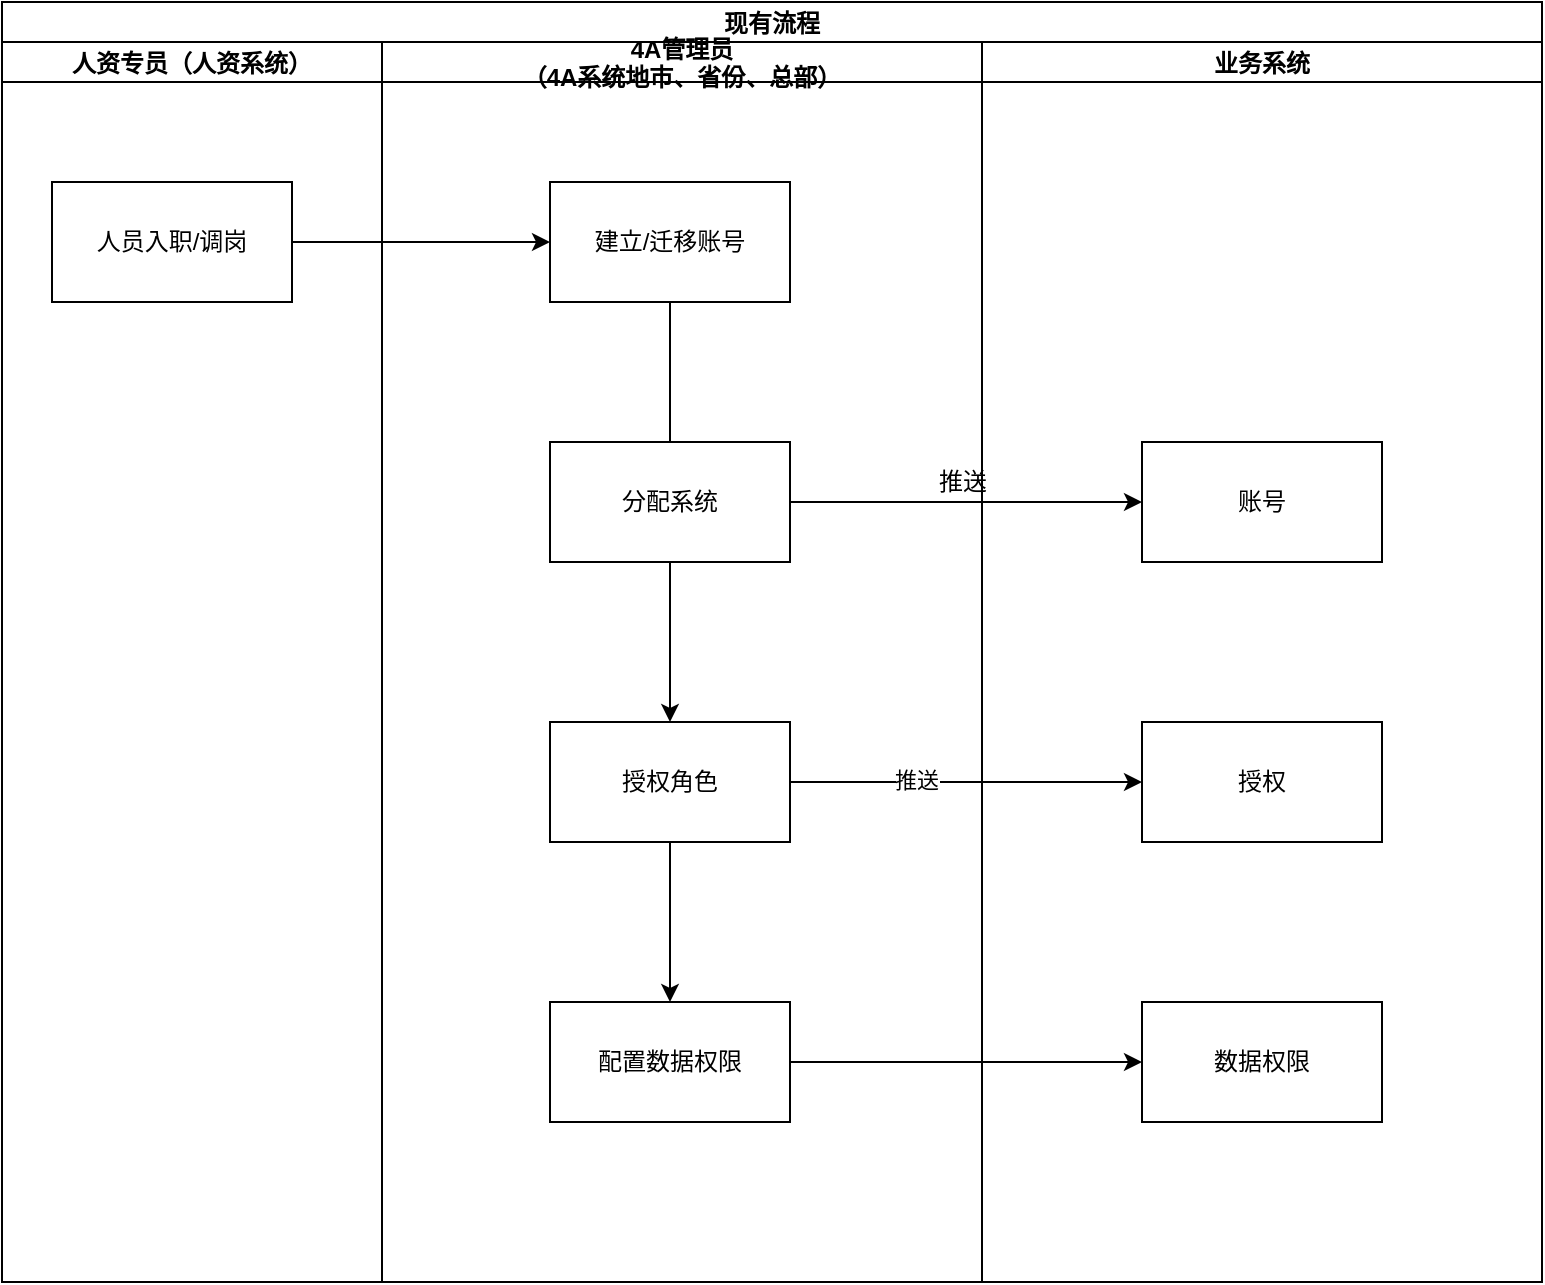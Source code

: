 <mxfile version="16.2.4" type="github" pages="3">
  <diagram id="C5RBs43oDa-KdzZeNtuy" name="原有授权模式">
    <mxGraphModel dx="1038" dy="611" grid="1" gridSize="10" guides="1" tooltips="1" connect="1" arrows="1" fold="1" page="1" pageScale="1" pageWidth="827" pageHeight="1169" math="0" shadow="0">
      <root>
        <mxCell id="WIyWlLk6GJQsqaUBKTNV-0" />
        <mxCell id="WIyWlLk6GJQsqaUBKTNV-1" parent="WIyWlLk6GJQsqaUBKTNV-0" />
        <mxCell id="MX3AXQXJf54BNF3SE1I3-0" value="现有流程" style="swimlane;childLayout=stackLayout;resizeParent=1;resizeParentMax=0;startSize=20;" vertex="1" parent="WIyWlLk6GJQsqaUBKTNV-1">
          <mxGeometry x="40" y="30" width="770" height="640" as="geometry" />
        </mxCell>
        <mxCell id="MX3AXQXJf54BNF3SE1I3-1" value="人资专员（人资系统）" style="swimlane;startSize=20;" vertex="1" parent="MX3AXQXJf54BNF3SE1I3-0">
          <mxGeometry y="20" width="190" height="620" as="geometry" />
        </mxCell>
        <mxCell id="MX3AXQXJf54BNF3SE1I3-5" value="人员入职/调岗" style="rounded=0;whiteSpace=wrap;html=1;" vertex="1" parent="MX3AXQXJf54BNF3SE1I3-1">
          <mxGeometry x="25" y="70" width="120" height="60" as="geometry" />
        </mxCell>
        <mxCell id="MX3AXQXJf54BNF3SE1I3-2" value="4A管理员&#xa;（4A系统地市、省份、总部）" style="swimlane;startSize=20;" vertex="1" parent="MX3AXQXJf54BNF3SE1I3-0">
          <mxGeometry x="190" y="20" width="300" height="620" as="geometry" />
        </mxCell>
        <mxCell id="MX3AXQXJf54BNF3SE1I3-12" value="推送" style="text;html=1;align=center;verticalAlign=middle;resizable=0;points=[];autosize=1;strokeColor=none;fillColor=none;" vertex="1" parent="MX3AXQXJf54BNF3SE1I3-2">
          <mxGeometry x="270" y="210" width="40" height="20" as="geometry" />
        </mxCell>
        <mxCell id="MX3AXQXJf54BNF3SE1I3-6" value="建立/迁移账号" style="whiteSpace=wrap;html=1;rounded=0;" vertex="1" parent="MX3AXQXJf54BNF3SE1I3-2">
          <mxGeometry x="84" y="70" width="120" height="60" as="geometry" />
        </mxCell>
        <mxCell id="MX3AXQXJf54BNF3SE1I3-8" value="授权角色" style="whiteSpace=wrap;html=1;rounded=0;" vertex="1" parent="MX3AXQXJf54BNF3SE1I3-2">
          <mxGeometry x="84" y="340" width="120" height="60" as="geometry" />
        </mxCell>
        <mxCell id="MX3AXQXJf54BNF3SE1I3-9" value="" style="edgeStyle=orthogonalEdgeStyle;rounded=0;orthogonalLoop=1;jettySize=auto;html=1;" edge="1" parent="MX3AXQXJf54BNF3SE1I3-2" source="MX3AXQXJf54BNF3SE1I3-6" target="MX3AXQXJf54BNF3SE1I3-8">
          <mxGeometry relative="1" as="geometry" />
        </mxCell>
        <mxCell id="FvDaORWqxjSWWVm6NtL--0" value="分配系统" style="rounded=0;whiteSpace=wrap;html=1;" vertex="1" parent="MX3AXQXJf54BNF3SE1I3-2">
          <mxGeometry x="84" y="200" width="120" height="60" as="geometry" />
        </mxCell>
        <mxCell id="MX3AXQXJf54BNF3SE1I3-4" value="业务系统" style="swimlane;startSize=20;" vertex="1" parent="MX3AXQXJf54BNF3SE1I3-0">
          <mxGeometry x="490" y="20" width="280" height="620" as="geometry" />
        </mxCell>
        <mxCell id="MX3AXQXJf54BNF3SE1I3-10" value="账号" style="whiteSpace=wrap;html=1;rounded=0;" vertex="1" parent="MX3AXQXJf54BNF3SE1I3-4">
          <mxGeometry x="80" y="200" width="120" height="60" as="geometry" />
        </mxCell>
        <mxCell id="MX3AXQXJf54BNF3SE1I3-13" value="授权" style="whiteSpace=wrap;html=1;rounded=0;" vertex="1" parent="MX3AXQXJf54BNF3SE1I3-4">
          <mxGeometry x="80" y="340" width="120" height="60" as="geometry" />
        </mxCell>
        <mxCell id="MX3AXQXJf54BNF3SE1I3-18" value="数据权限" style="whiteSpace=wrap;html=1;rounded=0;" vertex="1" parent="MX3AXQXJf54BNF3SE1I3-4">
          <mxGeometry x="80" y="480" width="120" height="60" as="geometry" />
        </mxCell>
        <mxCell id="MX3AXQXJf54BNF3SE1I3-7" value="" style="edgeStyle=orthogonalEdgeStyle;rounded=0;orthogonalLoop=1;jettySize=auto;html=1;" edge="1" parent="MX3AXQXJf54BNF3SE1I3-0" source="MX3AXQXJf54BNF3SE1I3-5" target="MX3AXQXJf54BNF3SE1I3-6">
          <mxGeometry relative="1" as="geometry" />
        </mxCell>
        <mxCell id="MX3AXQXJf54BNF3SE1I3-11" value="" style="edgeStyle=orthogonalEdgeStyle;rounded=0;orthogonalLoop=1;jettySize=auto;html=1;exitX=1;exitY=0.5;exitDx=0;exitDy=0;" edge="1" parent="MX3AXQXJf54BNF3SE1I3-0" source="FvDaORWqxjSWWVm6NtL--0" target="MX3AXQXJf54BNF3SE1I3-10">
          <mxGeometry relative="1" as="geometry" />
        </mxCell>
        <mxCell id="MX3AXQXJf54BNF3SE1I3-14" value="" style="edgeStyle=orthogonalEdgeStyle;rounded=0;orthogonalLoop=1;jettySize=auto;html=1;" edge="1" parent="MX3AXQXJf54BNF3SE1I3-0" source="MX3AXQXJf54BNF3SE1I3-8" target="MX3AXQXJf54BNF3SE1I3-13">
          <mxGeometry relative="1" as="geometry" />
        </mxCell>
        <mxCell id="MX3AXQXJf54BNF3SE1I3-15" value="推送" style="edgeLabel;html=1;align=center;verticalAlign=middle;resizable=0;points=[];" vertex="1" connectable="0" parent="MX3AXQXJf54BNF3SE1I3-14">
          <mxGeometry x="-0.286" y="1" relative="1" as="geometry">
            <mxPoint as="offset" />
          </mxGeometry>
        </mxCell>
        <mxCell id="MX3AXQXJf54BNF3SE1I3-19" value="" style="edgeStyle=orthogonalEdgeStyle;rounded=0;orthogonalLoop=1;jettySize=auto;html=1;" edge="1" parent="WIyWlLk6GJQsqaUBKTNV-1" source="MX3AXQXJf54BNF3SE1I3-16" target="MX3AXQXJf54BNF3SE1I3-18">
          <mxGeometry relative="1" as="geometry" />
        </mxCell>
        <mxCell id="MX3AXQXJf54BNF3SE1I3-16" value="配置数据权限" style="whiteSpace=wrap;html=1;rounded=0;" vertex="1" parent="WIyWlLk6GJQsqaUBKTNV-1">
          <mxGeometry x="314" y="530" width="120" height="60" as="geometry" />
        </mxCell>
        <mxCell id="MX3AXQXJf54BNF3SE1I3-17" value="" style="edgeStyle=orthogonalEdgeStyle;rounded=0;orthogonalLoop=1;jettySize=auto;html=1;" edge="1" parent="WIyWlLk6GJQsqaUBKTNV-1" source="MX3AXQXJf54BNF3SE1I3-8" target="MX3AXQXJf54BNF3SE1I3-16">
          <mxGeometry relative="1" as="geometry" />
        </mxCell>
      </root>
    </mxGraphModel>
  </diagram>
  <diagram id="lNg4HkQFBeymeus1TO-I" name="授权方案一">
    <mxGraphModel dx="1038" dy="576" grid="1" gridSize="10" guides="1" tooltips="1" connect="1" arrows="1" fold="1" page="1" pageScale="1" pageWidth="827" pageHeight="1169" math="0" shadow="0">
      <root>
        <mxCell id="8CQ-ia9fO0FRhSrcfYEi-0" />
        <mxCell id="8CQ-ia9fO0FRhSrcfYEi-1" parent="8CQ-ia9fO0FRhSrcfYEi-0" />
        <mxCell id="_9IWQN0s5ZDDrb8mUnR7-0" value="现有流程" style="swimlane;childLayout=stackLayout;resizeParent=1;resizeParentMax=0;startSize=20;" vertex="1" parent="8CQ-ia9fO0FRhSrcfYEi-1">
          <mxGeometry x="40" y="30" width="990" height="930" as="geometry" />
        </mxCell>
        <mxCell id="_9IWQN0s5ZDDrb8mUnR7-1" value="人资专员（人资系统）" style="swimlane;startSize=20;" vertex="1" parent="_9IWQN0s5ZDDrb8mUnR7-0">
          <mxGeometry y="20" width="190" height="910" as="geometry" />
        </mxCell>
        <mxCell id="_9IWQN0s5ZDDrb8mUnR7-2" value="人员入职/调岗" style="rounded=0;whiteSpace=wrap;html=1;" vertex="1" parent="_9IWQN0s5ZDDrb8mUnR7-1">
          <mxGeometry x="25" y="70" width="120" height="60" as="geometry" />
        </mxCell>
        <mxCell id="_9IWQN0s5ZDDrb8mUnR7-3" value="4A管理员&#xa;（4A系统地市、省份、总部）" style="swimlane;startSize=20;" vertex="1" parent="_9IWQN0s5ZDDrb8mUnR7-0">
          <mxGeometry x="190" y="20" width="260" height="910" as="geometry" />
        </mxCell>
        <mxCell id="_9IWQN0s5ZDDrb8mUnR7-5" value="建立/迁移账号" style="whiteSpace=wrap;html=1;rounded=0;" vertex="1" parent="_9IWQN0s5ZDDrb8mUnR7-3">
          <mxGeometry x="84" y="70" width="120" height="60" as="geometry" />
        </mxCell>
        <mxCell id="d7WdBxxj4ukOOS8cNhgk-6" style="edgeStyle=orthogonalEdgeStyle;rounded=0;orthogonalLoop=1;jettySize=auto;html=1;" edge="1" parent="_9IWQN0s5ZDDrb8mUnR7-3" source="_9IWQN0s5ZDDrb8mUnR7-6" target="d7WdBxxj4ukOOS8cNhgk-4">
          <mxGeometry relative="1" as="geometry" />
        </mxCell>
        <mxCell id="_9IWQN0s5ZDDrb8mUnR7-6" value="分配系统" style="whiteSpace=wrap;html=1;rounded=0;" vertex="1" parent="_9IWQN0s5ZDDrb8mUnR7-3">
          <mxGeometry x="84" y="210" width="120" height="60" as="geometry" />
        </mxCell>
        <mxCell id="_9IWQN0s5ZDDrb8mUnR7-7" value="" style="edgeStyle=orthogonalEdgeStyle;rounded=0;orthogonalLoop=1;jettySize=auto;html=1;" edge="1" parent="_9IWQN0s5ZDDrb8mUnR7-3" source="_9IWQN0s5ZDDrb8mUnR7-5" target="_9IWQN0s5ZDDrb8mUnR7-6">
          <mxGeometry relative="1" as="geometry" />
        </mxCell>
        <mxCell id="d7WdBxxj4ukOOS8cNhgk-4" value="数据权限分配" style="whiteSpace=wrap;html=1;rounded=0;" vertex="1" parent="_9IWQN0s5ZDDrb8mUnR7-3">
          <mxGeometry x="84" y="475" width="120" height="60" as="geometry" />
        </mxCell>
        <mxCell id="JeszqUXVnKesjVonsLeU-1" value="业务管理员" style="swimlane;startSize=20;" vertex="1" parent="_9IWQN0s5ZDDrb8mUnR7-0">
          <mxGeometry x="450" y="20" width="270" height="910" as="geometry" />
        </mxCell>
        <mxCell id="_9IWQN0s5ZDDrb8mUnR7-17" value="授权分配" style="whiteSpace=wrap;html=1;rounded=0;fillColor=#fff2cc;strokeColor=#d6b656;" vertex="1" parent="JeszqUXVnKesjVonsLeU-1">
          <mxGeometry x="70" y="350" width="120" height="60" as="geometry" />
        </mxCell>
        <mxCell id="_9IWQN0s5ZDDrb8mUnR7-8" value="业务系统" style="swimlane;startSize=20;" vertex="1" parent="_9IWQN0s5ZDDrb8mUnR7-0">
          <mxGeometry x="720" y="20" width="270" height="910" as="geometry" />
        </mxCell>
        <mxCell id="_9IWQN0s5ZDDrb8mUnR7-10" value="账号" style="whiteSpace=wrap;html=1;rounded=0;" vertex="1" parent="_9IWQN0s5ZDDrb8mUnR7-8">
          <mxGeometry x="80" y="210" width="120" height="60" as="geometry" />
        </mxCell>
        <mxCell id="d7WdBxxj4ukOOS8cNhgk-0" value="授权" style="whiteSpace=wrap;html=1;rounded=0;" vertex="1" parent="_9IWQN0s5ZDDrb8mUnR7-8">
          <mxGeometry x="80" y="350" width="120" height="60" as="geometry" />
        </mxCell>
        <mxCell id="d7WdBxxj4ukOOS8cNhgk-7" value="数据权限" style="whiteSpace=wrap;html=1;rounded=0;" vertex="1" parent="_9IWQN0s5ZDDrb8mUnR7-8">
          <mxGeometry x="80" y="475" width="120" height="60" as="geometry" />
        </mxCell>
        <mxCell id="_9IWQN0s5ZDDrb8mUnR7-12" value="" style="edgeStyle=orthogonalEdgeStyle;rounded=0;orthogonalLoop=1;jettySize=auto;html=1;" edge="1" parent="_9IWQN0s5ZDDrb8mUnR7-0" source="_9IWQN0s5ZDDrb8mUnR7-2" target="_9IWQN0s5ZDDrb8mUnR7-5">
          <mxGeometry relative="1" as="geometry" />
        </mxCell>
        <mxCell id="_9IWQN0s5ZDDrb8mUnR7-14" value="" style="edgeStyle=orthogonalEdgeStyle;rounded=0;orthogonalLoop=1;jettySize=auto;html=1;" edge="1" parent="_9IWQN0s5ZDDrb8mUnR7-0" source="_9IWQN0s5ZDDrb8mUnR7-6" target="_9IWQN0s5ZDDrb8mUnR7-10">
          <mxGeometry relative="1" as="geometry" />
        </mxCell>
        <mxCell id="_9IWQN0s5ZDDrb8mUnR7-15" value="推送" style="edgeLabel;html=1;align=center;verticalAlign=middle;resizable=0;points=[];" vertex="1" connectable="0" parent="_9IWQN0s5ZDDrb8mUnR7-14">
          <mxGeometry x="-0.286" y="1" relative="1" as="geometry">
            <mxPoint as="offset" />
          </mxGeometry>
        </mxCell>
        <mxCell id="_9IWQN0s5ZDDrb8mUnR7-18" value="" style="edgeStyle=orthogonalEdgeStyle;rounded=0;orthogonalLoop=1;jettySize=auto;html=1;" edge="1" parent="_9IWQN0s5ZDDrb8mUnR7-0" source="_9IWQN0s5ZDDrb8mUnR7-6" target="_9IWQN0s5ZDDrb8mUnR7-17">
          <mxGeometry relative="1" as="geometry">
            <Array as="points">
              <mxPoint x="334" y="400" />
            </Array>
          </mxGeometry>
        </mxCell>
        <mxCell id="d7WdBxxj4ukOOS8cNhgk-1" value="" style="edgeStyle=orthogonalEdgeStyle;rounded=0;orthogonalLoop=1;jettySize=auto;html=1;" edge="1" parent="_9IWQN0s5ZDDrb8mUnR7-0" source="_9IWQN0s5ZDDrb8mUnR7-17" target="d7WdBxxj4ukOOS8cNhgk-0">
          <mxGeometry relative="1" as="geometry" />
        </mxCell>
        <mxCell id="d7WdBxxj4ukOOS8cNhgk-3" value="推送" style="edgeLabel;html=1;align=center;verticalAlign=middle;resizable=0;points=[];" vertex="1" connectable="0" parent="d7WdBxxj4ukOOS8cNhgk-1">
          <mxGeometry x="0.205" relative="1" as="geometry">
            <mxPoint x="-26" as="offset" />
          </mxGeometry>
        </mxCell>
        <mxCell id="d7WdBxxj4ukOOS8cNhgk-8" value="" style="edgeStyle=orthogonalEdgeStyle;rounded=0;orthogonalLoop=1;jettySize=auto;html=1;" edge="1" parent="_9IWQN0s5ZDDrb8mUnR7-0" source="d7WdBxxj4ukOOS8cNhgk-4" target="d7WdBxxj4ukOOS8cNhgk-7">
          <mxGeometry relative="1" as="geometry" />
        </mxCell>
        <mxCell id="d7WdBxxj4ukOOS8cNhgk-9" value="推送" style="edgeLabel;html=1;align=center;verticalAlign=middle;resizable=0;points=[];" vertex="1" connectable="0" parent="d7WdBxxj4ukOOS8cNhgk-8">
          <mxGeometry x="-0.175" y="-3" relative="1" as="geometry">
            <mxPoint x="-41" y="-4" as="offset" />
          </mxGeometry>
        </mxCell>
        <mxCell id="d7WdBxxj4ukOOS8cNhgk-10" value="归档确认" style="whiteSpace=wrap;html=1;rounded=0;" vertex="1" parent="8CQ-ia9fO0FRhSrcfYEi-1">
          <mxGeometry x="314" y="665" width="120" height="60" as="geometry" />
        </mxCell>
        <mxCell id="d7WdBxxj4ukOOS8cNhgk-11" value="" style="edgeStyle=orthogonalEdgeStyle;rounded=0;orthogonalLoop=1;jettySize=auto;html=1;" edge="1" parent="8CQ-ia9fO0FRhSrcfYEi-1" source="d7WdBxxj4ukOOS8cNhgk-4" target="d7WdBxxj4ukOOS8cNhgk-10">
          <mxGeometry relative="1" as="geometry" />
        </mxCell>
        <mxCell id="d7WdBxxj4ukOOS8cNhgk-12" style="edgeStyle=orthogonalEdgeStyle;rounded=0;orthogonalLoop=1;jettySize=auto;html=1;entryX=1;entryY=0.5;entryDx=0;entryDy=0;" edge="1" parent="8CQ-ia9fO0FRhSrcfYEi-1" source="_9IWQN0s5ZDDrb8mUnR7-17" target="d7WdBxxj4ukOOS8cNhgk-10">
          <mxGeometry relative="1" as="geometry">
            <Array as="points">
              <mxPoint x="620" y="695" />
            </Array>
          </mxGeometry>
        </mxCell>
      </root>
    </mxGraphModel>
  </diagram>
  <diagram id="uurqNcsF23_Rn0OkwrQy" name="授权方案二">
    <mxGraphModel dx="1038" dy="576" grid="1" gridSize="10" guides="1" tooltips="1" connect="1" arrows="1" fold="1" page="1" pageScale="1" pageWidth="827" pageHeight="1169" background="#ffffff" math="0" shadow="1">
      <root>
        <mxCell id="VEONL2WNQXDeuScce6_d-0" />
        <mxCell id="VEONL2WNQXDeuScce6_d-1" parent="VEONL2WNQXDeuScce6_d-0" />
        <mxCell id="n_7zqOX7N7Pk6Qgxa6lv-0" value="数据项" style="whiteSpace=wrap;html=1;align=center;fillColor=#fff2cc;strokeColor=#d6b656;" vertex="1" parent="VEONL2WNQXDeuScce6_d-1">
          <mxGeometry x="360" y="110" width="150" height="60" as="geometry" />
        </mxCell>
        <mxCell id="n_7zqOX7N7Pk6Qgxa6lv-1" value="数据项操作" style="whiteSpace=wrap;html=1;align=center;fillColor=#fff2cc;strokeColor=#d6b656;" vertex="1" parent="VEONL2WNQXDeuScce6_d-1">
          <mxGeometry x="360" y="200" width="150" height="60" as="geometry" />
        </mxCell>
        <mxCell id="t5UgKmAHJs0wNrWIynhl-2" style="edgeStyle=none;rounded=0;orthogonalLoop=1;jettySize=auto;html=1;entryX=1;entryY=0.5;entryDx=0;entryDy=0;exitX=0;exitY=0.5;exitDx=0;exitDy=0;" edge="1" parent="VEONL2WNQXDeuScce6_d-1" source="n_7zqOX7N7Pk6Qgxa6lv-2" target="n_7zqOX7N7Pk6Qgxa6lv-0">
          <mxGeometry relative="1" as="geometry" />
        </mxCell>
        <mxCell id="t5UgKmAHJs0wNrWIynhl-3" style="edgeStyle=none;rounded=0;orthogonalLoop=1;jettySize=auto;html=1;exitX=0;exitY=0.5;exitDx=0;exitDy=0;entryX=1;entryY=0.5;entryDx=0;entryDy=0;" edge="1" parent="VEONL2WNQXDeuScce6_d-1" source="n_7zqOX7N7Pk6Qgxa6lv-2" target="n_7zqOX7N7Pk6Qgxa6lv-1">
          <mxGeometry relative="1" as="geometry" />
        </mxCell>
        <mxCell id="n_7zqOX7N7Pk6Qgxa6lv-2" value="菜单" style="whiteSpace=wrap;html=1;align=center;" vertex="1" parent="VEONL2WNQXDeuScce6_d-1">
          <mxGeometry x="620" y="150" width="150" height="60" as="geometry" />
        </mxCell>
        <mxCell id="n_7zqOX7N7Pk6Qgxa6lv-6" style="rounded=0;orthogonalLoop=1;jettySize=auto;html=1;entryX=0;entryY=0.5;entryDx=0;entryDy=0;exitX=1;exitY=0.5;exitDx=0;exitDy=0;" edge="1" parent="VEONL2WNQXDeuScce6_d-1" source="n_7zqOX7N7Pk6Qgxa6lv-5" target="n_7zqOX7N7Pk6Qgxa6lv-0">
          <mxGeometry relative="1" as="geometry" />
        </mxCell>
        <mxCell id="n_7zqOX7N7Pk6Qgxa6lv-7" style="rounded=0;orthogonalLoop=1;jettySize=auto;html=1;entryX=0;entryY=0.5;entryDx=0;entryDy=0;" edge="1" parent="VEONL2WNQXDeuScce6_d-1" source="n_7zqOX7N7Pk6Qgxa6lv-5" target="n_7zqOX7N7Pk6Qgxa6lv-1">
          <mxGeometry relative="1" as="geometry" />
        </mxCell>
        <mxCell id="t5UgKmAHJs0wNrWIynhl-0" style="edgeStyle=none;rounded=0;orthogonalLoop=1;jettySize=auto;html=1;entryX=0;entryY=0.5;entryDx=0;entryDy=0;exitX=0.5;exitY=1;exitDx=0;exitDy=0;" edge="1" parent="VEONL2WNQXDeuScce6_d-1" source="n_7zqOX7N7Pk6Qgxa6lv-5" target="n_7zqOX7N7Pk6Qgxa6lv-9">
          <mxGeometry relative="1" as="geometry" />
        </mxCell>
        <mxCell id="n_7zqOX7N7Pk6Qgxa6lv-5" value="角色" style="whiteSpace=wrap;html=1;align=center;" vertex="1" parent="VEONL2WNQXDeuScce6_d-1">
          <mxGeometry x="80" y="145" width="150" height="70" as="geometry" />
        </mxCell>
        <mxCell id="t5UgKmAHJs0wNrWIynhl-1" style="edgeStyle=none;rounded=0;orthogonalLoop=1;jettySize=auto;html=1;entryX=0;entryY=0.5;entryDx=0;entryDy=0;exitX=0.5;exitY=0;exitDx=0;exitDy=0;" edge="1" parent="VEONL2WNQXDeuScce6_d-1" source="n_7zqOX7N7Pk6Qgxa6lv-8" target="n_7zqOX7N7Pk6Qgxa6lv-9">
          <mxGeometry relative="1" as="geometry" />
        </mxCell>
        <mxCell id="n_7zqOX7N7Pk6Qgxa6lv-8" value="账号" style="rounded=1;arcSize=10;whiteSpace=wrap;html=1;align=center;" vertex="1" parent="VEONL2WNQXDeuScce6_d-1">
          <mxGeometry x="80" y="410" width="150" height="60" as="geometry" />
        </mxCell>
        <mxCell id="n_7zqOX7N7Pk6Qgxa6lv-9" value="权限" style="shape=ext;margin=3;double=1;whiteSpace=wrap;html=1;align=center;" vertex="1" parent="VEONL2WNQXDeuScce6_d-1">
          <mxGeometry x="360" y="320" width="150" height="60" as="geometry" />
        </mxCell>
      </root>
    </mxGraphModel>
  </diagram>
</mxfile>
